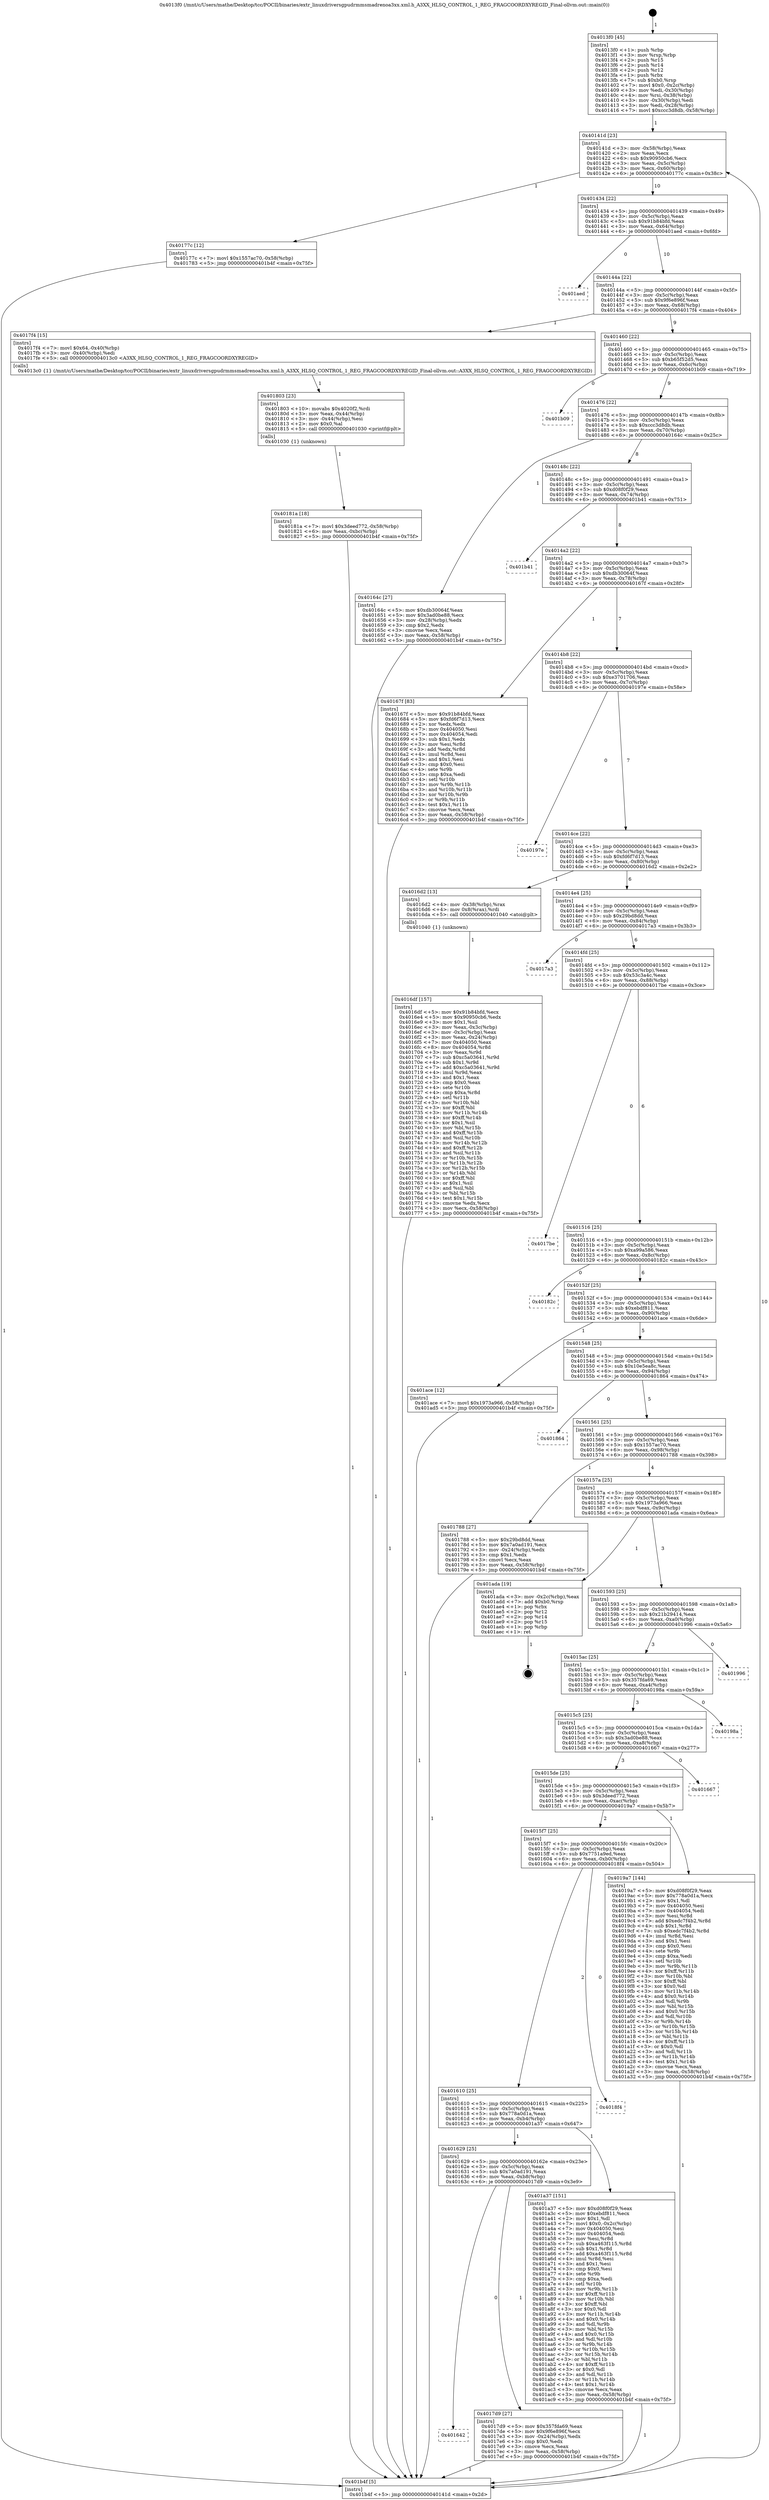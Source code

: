 digraph "0x4013f0" {
  label = "0x4013f0 (/mnt/c/Users/mathe/Desktop/tcc/POCII/binaries/extr_linuxdriversgpudrmmsmadrenoa3xx.xml.h_A3XX_HLSQ_CONTROL_1_REG_FRAGCOORDXYREGID_Final-ollvm.out::main(0))"
  labelloc = "t"
  node[shape=record]

  Entry [label="",width=0.3,height=0.3,shape=circle,fillcolor=black,style=filled]
  "0x40141d" [label="{
     0x40141d [23]\l
     | [instrs]\l
     &nbsp;&nbsp;0x40141d \<+3\>: mov -0x58(%rbp),%eax\l
     &nbsp;&nbsp;0x401420 \<+2\>: mov %eax,%ecx\l
     &nbsp;&nbsp;0x401422 \<+6\>: sub $0x90950cb6,%ecx\l
     &nbsp;&nbsp;0x401428 \<+3\>: mov %eax,-0x5c(%rbp)\l
     &nbsp;&nbsp;0x40142b \<+3\>: mov %ecx,-0x60(%rbp)\l
     &nbsp;&nbsp;0x40142e \<+6\>: je 000000000040177c \<main+0x38c\>\l
  }"]
  "0x40177c" [label="{
     0x40177c [12]\l
     | [instrs]\l
     &nbsp;&nbsp;0x40177c \<+7\>: movl $0x1557ac70,-0x58(%rbp)\l
     &nbsp;&nbsp;0x401783 \<+5\>: jmp 0000000000401b4f \<main+0x75f\>\l
  }"]
  "0x401434" [label="{
     0x401434 [22]\l
     | [instrs]\l
     &nbsp;&nbsp;0x401434 \<+5\>: jmp 0000000000401439 \<main+0x49\>\l
     &nbsp;&nbsp;0x401439 \<+3\>: mov -0x5c(%rbp),%eax\l
     &nbsp;&nbsp;0x40143c \<+5\>: sub $0x91b84bfd,%eax\l
     &nbsp;&nbsp;0x401441 \<+3\>: mov %eax,-0x64(%rbp)\l
     &nbsp;&nbsp;0x401444 \<+6\>: je 0000000000401aed \<main+0x6fd\>\l
  }"]
  Exit [label="",width=0.3,height=0.3,shape=circle,fillcolor=black,style=filled,peripheries=2]
  "0x401aed" [label="{
     0x401aed\l
  }", style=dashed]
  "0x40144a" [label="{
     0x40144a [22]\l
     | [instrs]\l
     &nbsp;&nbsp;0x40144a \<+5\>: jmp 000000000040144f \<main+0x5f\>\l
     &nbsp;&nbsp;0x40144f \<+3\>: mov -0x5c(%rbp),%eax\l
     &nbsp;&nbsp;0x401452 \<+5\>: sub $0x9f6e896f,%eax\l
     &nbsp;&nbsp;0x401457 \<+3\>: mov %eax,-0x68(%rbp)\l
     &nbsp;&nbsp;0x40145a \<+6\>: je 00000000004017f4 \<main+0x404\>\l
  }"]
  "0x40181a" [label="{
     0x40181a [18]\l
     | [instrs]\l
     &nbsp;&nbsp;0x40181a \<+7\>: movl $0x3deed772,-0x58(%rbp)\l
     &nbsp;&nbsp;0x401821 \<+6\>: mov %eax,-0xbc(%rbp)\l
     &nbsp;&nbsp;0x401827 \<+5\>: jmp 0000000000401b4f \<main+0x75f\>\l
  }"]
  "0x4017f4" [label="{
     0x4017f4 [15]\l
     | [instrs]\l
     &nbsp;&nbsp;0x4017f4 \<+7\>: movl $0x64,-0x40(%rbp)\l
     &nbsp;&nbsp;0x4017fb \<+3\>: mov -0x40(%rbp),%edi\l
     &nbsp;&nbsp;0x4017fe \<+5\>: call 00000000004013c0 \<A3XX_HLSQ_CONTROL_1_REG_FRAGCOORDXYREGID\>\l
     | [calls]\l
     &nbsp;&nbsp;0x4013c0 \{1\} (/mnt/c/Users/mathe/Desktop/tcc/POCII/binaries/extr_linuxdriversgpudrmmsmadrenoa3xx.xml.h_A3XX_HLSQ_CONTROL_1_REG_FRAGCOORDXYREGID_Final-ollvm.out::A3XX_HLSQ_CONTROL_1_REG_FRAGCOORDXYREGID)\l
  }"]
  "0x401460" [label="{
     0x401460 [22]\l
     | [instrs]\l
     &nbsp;&nbsp;0x401460 \<+5\>: jmp 0000000000401465 \<main+0x75\>\l
     &nbsp;&nbsp;0x401465 \<+3\>: mov -0x5c(%rbp),%eax\l
     &nbsp;&nbsp;0x401468 \<+5\>: sub $0xb65f52d5,%eax\l
     &nbsp;&nbsp;0x40146d \<+3\>: mov %eax,-0x6c(%rbp)\l
     &nbsp;&nbsp;0x401470 \<+6\>: je 0000000000401b09 \<main+0x719\>\l
  }"]
  "0x401803" [label="{
     0x401803 [23]\l
     | [instrs]\l
     &nbsp;&nbsp;0x401803 \<+10\>: movabs $0x4020f2,%rdi\l
     &nbsp;&nbsp;0x40180d \<+3\>: mov %eax,-0x44(%rbp)\l
     &nbsp;&nbsp;0x401810 \<+3\>: mov -0x44(%rbp),%esi\l
     &nbsp;&nbsp;0x401813 \<+2\>: mov $0x0,%al\l
     &nbsp;&nbsp;0x401815 \<+5\>: call 0000000000401030 \<printf@plt\>\l
     | [calls]\l
     &nbsp;&nbsp;0x401030 \{1\} (unknown)\l
  }"]
  "0x401b09" [label="{
     0x401b09\l
  }", style=dashed]
  "0x401476" [label="{
     0x401476 [22]\l
     | [instrs]\l
     &nbsp;&nbsp;0x401476 \<+5\>: jmp 000000000040147b \<main+0x8b\>\l
     &nbsp;&nbsp;0x40147b \<+3\>: mov -0x5c(%rbp),%eax\l
     &nbsp;&nbsp;0x40147e \<+5\>: sub $0xccc3d8db,%eax\l
     &nbsp;&nbsp;0x401483 \<+3\>: mov %eax,-0x70(%rbp)\l
     &nbsp;&nbsp;0x401486 \<+6\>: je 000000000040164c \<main+0x25c\>\l
  }"]
  "0x401642" [label="{
     0x401642\l
  }", style=dashed]
  "0x40164c" [label="{
     0x40164c [27]\l
     | [instrs]\l
     &nbsp;&nbsp;0x40164c \<+5\>: mov $0xdb30064f,%eax\l
     &nbsp;&nbsp;0x401651 \<+5\>: mov $0x3ad0be88,%ecx\l
     &nbsp;&nbsp;0x401656 \<+3\>: mov -0x28(%rbp),%edx\l
     &nbsp;&nbsp;0x401659 \<+3\>: cmp $0x2,%edx\l
     &nbsp;&nbsp;0x40165c \<+3\>: cmovne %ecx,%eax\l
     &nbsp;&nbsp;0x40165f \<+3\>: mov %eax,-0x58(%rbp)\l
     &nbsp;&nbsp;0x401662 \<+5\>: jmp 0000000000401b4f \<main+0x75f\>\l
  }"]
  "0x40148c" [label="{
     0x40148c [22]\l
     | [instrs]\l
     &nbsp;&nbsp;0x40148c \<+5\>: jmp 0000000000401491 \<main+0xa1\>\l
     &nbsp;&nbsp;0x401491 \<+3\>: mov -0x5c(%rbp),%eax\l
     &nbsp;&nbsp;0x401494 \<+5\>: sub $0xd08f0f29,%eax\l
     &nbsp;&nbsp;0x401499 \<+3\>: mov %eax,-0x74(%rbp)\l
     &nbsp;&nbsp;0x40149c \<+6\>: je 0000000000401b41 \<main+0x751\>\l
  }"]
  "0x401b4f" [label="{
     0x401b4f [5]\l
     | [instrs]\l
     &nbsp;&nbsp;0x401b4f \<+5\>: jmp 000000000040141d \<main+0x2d\>\l
  }"]
  "0x4013f0" [label="{
     0x4013f0 [45]\l
     | [instrs]\l
     &nbsp;&nbsp;0x4013f0 \<+1\>: push %rbp\l
     &nbsp;&nbsp;0x4013f1 \<+3\>: mov %rsp,%rbp\l
     &nbsp;&nbsp;0x4013f4 \<+2\>: push %r15\l
     &nbsp;&nbsp;0x4013f6 \<+2\>: push %r14\l
     &nbsp;&nbsp;0x4013f8 \<+2\>: push %r12\l
     &nbsp;&nbsp;0x4013fa \<+1\>: push %rbx\l
     &nbsp;&nbsp;0x4013fb \<+7\>: sub $0xb0,%rsp\l
     &nbsp;&nbsp;0x401402 \<+7\>: movl $0x0,-0x2c(%rbp)\l
     &nbsp;&nbsp;0x401409 \<+3\>: mov %edi,-0x30(%rbp)\l
     &nbsp;&nbsp;0x40140c \<+4\>: mov %rsi,-0x38(%rbp)\l
     &nbsp;&nbsp;0x401410 \<+3\>: mov -0x30(%rbp),%edi\l
     &nbsp;&nbsp;0x401413 \<+3\>: mov %edi,-0x28(%rbp)\l
     &nbsp;&nbsp;0x401416 \<+7\>: movl $0xccc3d8db,-0x58(%rbp)\l
  }"]
  "0x4017d9" [label="{
     0x4017d9 [27]\l
     | [instrs]\l
     &nbsp;&nbsp;0x4017d9 \<+5\>: mov $0x357fda69,%eax\l
     &nbsp;&nbsp;0x4017de \<+5\>: mov $0x9f6e896f,%ecx\l
     &nbsp;&nbsp;0x4017e3 \<+3\>: mov -0x24(%rbp),%edx\l
     &nbsp;&nbsp;0x4017e6 \<+3\>: cmp $0x0,%edx\l
     &nbsp;&nbsp;0x4017e9 \<+3\>: cmove %ecx,%eax\l
     &nbsp;&nbsp;0x4017ec \<+3\>: mov %eax,-0x58(%rbp)\l
     &nbsp;&nbsp;0x4017ef \<+5\>: jmp 0000000000401b4f \<main+0x75f\>\l
  }"]
  "0x401b41" [label="{
     0x401b41\l
  }", style=dashed]
  "0x4014a2" [label="{
     0x4014a2 [22]\l
     | [instrs]\l
     &nbsp;&nbsp;0x4014a2 \<+5\>: jmp 00000000004014a7 \<main+0xb7\>\l
     &nbsp;&nbsp;0x4014a7 \<+3\>: mov -0x5c(%rbp),%eax\l
     &nbsp;&nbsp;0x4014aa \<+5\>: sub $0xdb30064f,%eax\l
     &nbsp;&nbsp;0x4014af \<+3\>: mov %eax,-0x78(%rbp)\l
     &nbsp;&nbsp;0x4014b2 \<+6\>: je 000000000040167f \<main+0x28f\>\l
  }"]
  "0x401629" [label="{
     0x401629 [25]\l
     | [instrs]\l
     &nbsp;&nbsp;0x401629 \<+5\>: jmp 000000000040162e \<main+0x23e\>\l
     &nbsp;&nbsp;0x40162e \<+3\>: mov -0x5c(%rbp),%eax\l
     &nbsp;&nbsp;0x401631 \<+5\>: sub $0x7a0ad191,%eax\l
     &nbsp;&nbsp;0x401636 \<+6\>: mov %eax,-0xb8(%rbp)\l
     &nbsp;&nbsp;0x40163c \<+6\>: je 00000000004017d9 \<main+0x3e9\>\l
  }"]
  "0x40167f" [label="{
     0x40167f [83]\l
     | [instrs]\l
     &nbsp;&nbsp;0x40167f \<+5\>: mov $0x91b84bfd,%eax\l
     &nbsp;&nbsp;0x401684 \<+5\>: mov $0xfd6f7d13,%ecx\l
     &nbsp;&nbsp;0x401689 \<+2\>: xor %edx,%edx\l
     &nbsp;&nbsp;0x40168b \<+7\>: mov 0x404050,%esi\l
     &nbsp;&nbsp;0x401692 \<+7\>: mov 0x404054,%edi\l
     &nbsp;&nbsp;0x401699 \<+3\>: sub $0x1,%edx\l
     &nbsp;&nbsp;0x40169c \<+3\>: mov %esi,%r8d\l
     &nbsp;&nbsp;0x40169f \<+3\>: add %edx,%r8d\l
     &nbsp;&nbsp;0x4016a2 \<+4\>: imul %r8d,%esi\l
     &nbsp;&nbsp;0x4016a6 \<+3\>: and $0x1,%esi\l
     &nbsp;&nbsp;0x4016a9 \<+3\>: cmp $0x0,%esi\l
     &nbsp;&nbsp;0x4016ac \<+4\>: sete %r9b\l
     &nbsp;&nbsp;0x4016b0 \<+3\>: cmp $0xa,%edi\l
     &nbsp;&nbsp;0x4016b3 \<+4\>: setl %r10b\l
     &nbsp;&nbsp;0x4016b7 \<+3\>: mov %r9b,%r11b\l
     &nbsp;&nbsp;0x4016ba \<+3\>: and %r10b,%r11b\l
     &nbsp;&nbsp;0x4016bd \<+3\>: xor %r10b,%r9b\l
     &nbsp;&nbsp;0x4016c0 \<+3\>: or %r9b,%r11b\l
     &nbsp;&nbsp;0x4016c3 \<+4\>: test $0x1,%r11b\l
     &nbsp;&nbsp;0x4016c7 \<+3\>: cmovne %ecx,%eax\l
     &nbsp;&nbsp;0x4016ca \<+3\>: mov %eax,-0x58(%rbp)\l
     &nbsp;&nbsp;0x4016cd \<+5\>: jmp 0000000000401b4f \<main+0x75f\>\l
  }"]
  "0x4014b8" [label="{
     0x4014b8 [22]\l
     | [instrs]\l
     &nbsp;&nbsp;0x4014b8 \<+5\>: jmp 00000000004014bd \<main+0xcd\>\l
     &nbsp;&nbsp;0x4014bd \<+3\>: mov -0x5c(%rbp),%eax\l
     &nbsp;&nbsp;0x4014c0 \<+5\>: sub $0xe3701706,%eax\l
     &nbsp;&nbsp;0x4014c5 \<+3\>: mov %eax,-0x7c(%rbp)\l
     &nbsp;&nbsp;0x4014c8 \<+6\>: je 000000000040197e \<main+0x58e\>\l
  }"]
  "0x401a37" [label="{
     0x401a37 [151]\l
     | [instrs]\l
     &nbsp;&nbsp;0x401a37 \<+5\>: mov $0xd08f0f29,%eax\l
     &nbsp;&nbsp;0x401a3c \<+5\>: mov $0xebdf811,%ecx\l
     &nbsp;&nbsp;0x401a41 \<+2\>: mov $0x1,%dl\l
     &nbsp;&nbsp;0x401a43 \<+7\>: movl $0x0,-0x2c(%rbp)\l
     &nbsp;&nbsp;0x401a4a \<+7\>: mov 0x404050,%esi\l
     &nbsp;&nbsp;0x401a51 \<+7\>: mov 0x404054,%edi\l
     &nbsp;&nbsp;0x401a58 \<+3\>: mov %esi,%r8d\l
     &nbsp;&nbsp;0x401a5b \<+7\>: sub $0xa463f115,%r8d\l
     &nbsp;&nbsp;0x401a62 \<+4\>: sub $0x1,%r8d\l
     &nbsp;&nbsp;0x401a66 \<+7\>: add $0xa463f115,%r8d\l
     &nbsp;&nbsp;0x401a6d \<+4\>: imul %r8d,%esi\l
     &nbsp;&nbsp;0x401a71 \<+3\>: and $0x1,%esi\l
     &nbsp;&nbsp;0x401a74 \<+3\>: cmp $0x0,%esi\l
     &nbsp;&nbsp;0x401a77 \<+4\>: sete %r9b\l
     &nbsp;&nbsp;0x401a7b \<+3\>: cmp $0xa,%edi\l
     &nbsp;&nbsp;0x401a7e \<+4\>: setl %r10b\l
     &nbsp;&nbsp;0x401a82 \<+3\>: mov %r9b,%r11b\l
     &nbsp;&nbsp;0x401a85 \<+4\>: xor $0xff,%r11b\l
     &nbsp;&nbsp;0x401a89 \<+3\>: mov %r10b,%bl\l
     &nbsp;&nbsp;0x401a8c \<+3\>: xor $0xff,%bl\l
     &nbsp;&nbsp;0x401a8f \<+3\>: xor $0x0,%dl\l
     &nbsp;&nbsp;0x401a92 \<+3\>: mov %r11b,%r14b\l
     &nbsp;&nbsp;0x401a95 \<+4\>: and $0x0,%r14b\l
     &nbsp;&nbsp;0x401a99 \<+3\>: and %dl,%r9b\l
     &nbsp;&nbsp;0x401a9c \<+3\>: mov %bl,%r15b\l
     &nbsp;&nbsp;0x401a9f \<+4\>: and $0x0,%r15b\l
     &nbsp;&nbsp;0x401aa3 \<+3\>: and %dl,%r10b\l
     &nbsp;&nbsp;0x401aa6 \<+3\>: or %r9b,%r14b\l
     &nbsp;&nbsp;0x401aa9 \<+3\>: or %r10b,%r15b\l
     &nbsp;&nbsp;0x401aac \<+3\>: xor %r15b,%r14b\l
     &nbsp;&nbsp;0x401aaf \<+3\>: or %bl,%r11b\l
     &nbsp;&nbsp;0x401ab2 \<+4\>: xor $0xff,%r11b\l
     &nbsp;&nbsp;0x401ab6 \<+3\>: or $0x0,%dl\l
     &nbsp;&nbsp;0x401ab9 \<+3\>: and %dl,%r11b\l
     &nbsp;&nbsp;0x401abc \<+3\>: or %r11b,%r14b\l
     &nbsp;&nbsp;0x401abf \<+4\>: test $0x1,%r14b\l
     &nbsp;&nbsp;0x401ac3 \<+3\>: cmovne %ecx,%eax\l
     &nbsp;&nbsp;0x401ac6 \<+3\>: mov %eax,-0x58(%rbp)\l
     &nbsp;&nbsp;0x401ac9 \<+5\>: jmp 0000000000401b4f \<main+0x75f\>\l
  }"]
  "0x40197e" [label="{
     0x40197e\l
  }", style=dashed]
  "0x4014ce" [label="{
     0x4014ce [22]\l
     | [instrs]\l
     &nbsp;&nbsp;0x4014ce \<+5\>: jmp 00000000004014d3 \<main+0xe3\>\l
     &nbsp;&nbsp;0x4014d3 \<+3\>: mov -0x5c(%rbp),%eax\l
     &nbsp;&nbsp;0x4014d6 \<+5\>: sub $0xfd6f7d13,%eax\l
     &nbsp;&nbsp;0x4014db \<+3\>: mov %eax,-0x80(%rbp)\l
     &nbsp;&nbsp;0x4014de \<+6\>: je 00000000004016d2 \<main+0x2e2\>\l
  }"]
  "0x401610" [label="{
     0x401610 [25]\l
     | [instrs]\l
     &nbsp;&nbsp;0x401610 \<+5\>: jmp 0000000000401615 \<main+0x225\>\l
     &nbsp;&nbsp;0x401615 \<+3\>: mov -0x5c(%rbp),%eax\l
     &nbsp;&nbsp;0x401618 \<+5\>: sub $0x778a0d1a,%eax\l
     &nbsp;&nbsp;0x40161d \<+6\>: mov %eax,-0xb4(%rbp)\l
     &nbsp;&nbsp;0x401623 \<+6\>: je 0000000000401a37 \<main+0x647\>\l
  }"]
  "0x4016d2" [label="{
     0x4016d2 [13]\l
     | [instrs]\l
     &nbsp;&nbsp;0x4016d2 \<+4\>: mov -0x38(%rbp),%rax\l
     &nbsp;&nbsp;0x4016d6 \<+4\>: mov 0x8(%rax),%rdi\l
     &nbsp;&nbsp;0x4016da \<+5\>: call 0000000000401040 \<atoi@plt\>\l
     | [calls]\l
     &nbsp;&nbsp;0x401040 \{1\} (unknown)\l
  }"]
  "0x4014e4" [label="{
     0x4014e4 [25]\l
     | [instrs]\l
     &nbsp;&nbsp;0x4014e4 \<+5\>: jmp 00000000004014e9 \<main+0xf9\>\l
     &nbsp;&nbsp;0x4014e9 \<+3\>: mov -0x5c(%rbp),%eax\l
     &nbsp;&nbsp;0x4014ec \<+5\>: sub $0x29bd8dd,%eax\l
     &nbsp;&nbsp;0x4014f1 \<+6\>: mov %eax,-0x84(%rbp)\l
     &nbsp;&nbsp;0x4014f7 \<+6\>: je 00000000004017a3 \<main+0x3b3\>\l
  }"]
  "0x4016df" [label="{
     0x4016df [157]\l
     | [instrs]\l
     &nbsp;&nbsp;0x4016df \<+5\>: mov $0x91b84bfd,%ecx\l
     &nbsp;&nbsp;0x4016e4 \<+5\>: mov $0x90950cb6,%edx\l
     &nbsp;&nbsp;0x4016e9 \<+3\>: mov $0x1,%sil\l
     &nbsp;&nbsp;0x4016ec \<+3\>: mov %eax,-0x3c(%rbp)\l
     &nbsp;&nbsp;0x4016ef \<+3\>: mov -0x3c(%rbp),%eax\l
     &nbsp;&nbsp;0x4016f2 \<+3\>: mov %eax,-0x24(%rbp)\l
     &nbsp;&nbsp;0x4016f5 \<+7\>: mov 0x404050,%eax\l
     &nbsp;&nbsp;0x4016fc \<+8\>: mov 0x404054,%r8d\l
     &nbsp;&nbsp;0x401704 \<+3\>: mov %eax,%r9d\l
     &nbsp;&nbsp;0x401707 \<+7\>: sub $0xc5a03641,%r9d\l
     &nbsp;&nbsp;0x40170e \<+4\>: sub $0x1,%r9d\l
     &nbsp;&nbsp;0x401712 \<+7\>: add $0xc5a03641,%r9d\l
     &nbsp;&nbsp;0x401719 \<+4\>: imul %r9d,%eax\l
     &nbsp;&nbsp;0x40171d \<+3\>: and $0x1,%eax\l
     &nbsp;&nbsp;0x401720 \<+3\>: cmp $0x0,%eax\l
     &nbsp;&nbsp;0x401723 \<+4\>: sete %r10b\l
     &nbsp;&nbsp;0x401727 \<+4\>: cmp $0xa,%r8d\l
     &nbsp;&nbsp;0x40172b \<+4\>: setl %r11b\l
     &nbsp;&nbsp;0x40172f \<+3\>: mov %r10b,%bl\l
     &nbsp;&nbsp;0x401732 \<+3\>: xor $0xff,%bl\l
     &nbsp;&nbsp;0x401735 \<+3\>: mov %r11b,%r14b\l
     &nbsp;&nbsp;0x401738 \<+4\>: xor $0xff,%r14b\l
     &nbsp;&nbsp;0x40173c \<+4\>: xor $0x1,%sil\l
     &nbsp;&nbsp;0x401740 \<+3\>: mov %bl,%r15b\l
     &nbsp;&nbsp;0x401743 \<+4\>: and $0xff,%r15b\l
     &nbsp;&nbsp;0x401747 \<+3\>: and %sil,%r10b\l
     &nbsp;&nbsp;0x40174a \<+3\>: mov %r14b,%r12b\l
     &nbsp;&nbsp;0x40174d \<+4\>: and $0xff,%r12b\l
     &nbsp;&nbsp;0x401751 \<+3\>: and %sil,%r11b\l
     &nbsp;&nbsp;0x401754 \<+3\>: or %r10b,%r15b\l
     &nbsp;&nbsp;0x401757 \<+3\>: or %r11b,%r12b\l
     &nbsp;&nbsp;0x40175a \<+3\>: xor %r12b,%r15b\l
     &nbsp;&nbsp;0x40175d \<+3\>: or %r14b,%bl\l
     &nbsp;&nbsp;0x401760 \<+3\>: xor $0xff,%bl\l
     &nbsp;&nbsp;0x401763 \<+4\>: or $0x1,%sil\l
     &nbsp;&nbsp;0x401767 \<+3\>: and %sil,%bl\l
     &nbsp;&nbsp;0x40176a \<+3\>: or %bl,%r15b\l
     &nbsp;&nbsp;0x40176d \<+4\>: test $0x1,%r15b\l
     &nbsp;&nbsp;0x401771 \<+3\>: cmovne %edx,%ecx\l
     &nbsp;&nbsp;0x401774 \<+3\>: mov %ecx,-0x58(%rbp)\l
     &nbsp;&nbsp;0x401777 \<+5\>: jmp 0000000000401b4f \<main+0x75f\>\l
  }"]
  "0x4018f4" [label="{
     0x4018f4\l
  }", style=dashed]
  "0x4017a3" [label="{
     0x4017a3\l
  }", style=dashed]
  "0x4014fd" [label="{
     0x4014fd [25]\l
     | [instrs]\l
     &nbsp;&nbsp;0x4014fd \<+5\>: jmp 0000000000401502 \<main+0x112\>\l
     &nbsp;&nbsp;0x401502 \<+3\>: mov -0x5c(%rbp),%eax\l
     &nbsp;&nbsp;0x401505 \<+5\>: sub $0x53c3a4c,%eax\l
     &nbsp;&nbsp;0x40150a \<+6\>: mov %eax,-0x88(%rbp)\l
     &nbsp;&nbsp;0x401510 \<+6\>: je 00000000004017be \<main+0x3ce\>\l
  }"]
  "0x4015f7" [label="{
     0x4015f7 [25]\l
     | [instrs]\l
     &nbsp;&nbsp;0x4015f7 \<+5\>: jmp 00000000004015fc \<main+0x20c\>\l
     &nbsp;&nbsp;0x4015fc \<+3\>: mov -0x5c(%rbp),%eax\l
     &nbsp;&nbsp;0x4015ff \<+5\>: sub $0x7751a9ed,%eax\l
     &nbsp;&nbsp;0x401604 \<+6\>: mov %eax,-0xb0(%rbp)\l
     &nbsp;&nbsp;0x40160a \<+6\>: je 00000000004018f4 \<main+0x504\>\l
  }"]
  "0x4017be" [label="{
     0x4017be\l
  }", style=dashed]
  "0x401516" [label="{
     0x401516 [25]\l
     | [instrs]\l
     &nbsp;&nbsp;0x401516 \<+5\>: jmp 000000000040151b \<main+0x12b\>\l
     &nbsp;&nbsp;0x40151b \<+3\>: mov -0x5c(%rbp),%eax\l
     &nbsp;&nbsp;0x40151e \<+5\>: sub $0xa99a586,%eax\l
     &nbsp;&nbsp;0x401523 \<+6\>: mov %eax,-0x8c(%rbp)\l
     &nbsp;&nbsp;0x401529 \<+6\>: je 000000000040182c \<main+0x43c\>\l
  }"]
  "0x4019a7" [label="{
     0x4019a7 [144]\l
     | [instrs]\l
     &nbsp;&nbsp;0x4019a7 \<+5\>: mov $0xd08f0f29,%eax\l
     &nbsp;&nbsp;0x4019ac \<+5\>: mov $0x778a0d1a,%ecx\l
     &nbsp;&nbsp;0x4019b1 \<+2\>: mov $0x1,%dl\l
     &nbsp;&nbsp;0x4019b3 \<+7\>: mov 0x404050,%esi\l
     &nbsp;&nbsp;0x4019ba \<+7\>: mov 0x404054,%edi\l
     &nbsp;&nbsp;0x4019c1 \<+3\>: mov %esi,%r8d\l
     &nbsp;&nbsp;0x4019c4 \<+7\>: add $0xedc7f4b2,%r8d\l
     &nbsp;&nbsp;0x4019cb \<+4\>: sub $0x1,%r8d\l
     &nbsp;&nbsp;0x4019cf \<+7\>: sub $0xedc7f4b2,%r8d\l
     &nbsp;&nbsp;0x4019d6 \<+4\>: imul %r8d,%esi\l
     &nbsp;&nbsp;0x4019da \<+3\>: and $0x1,%esi\l
     &nbsp;&nbsp;0x4019dd \<+3\>: cmp $0x0,%esi\l
     &nbsp;&nbsp;0x4019e0 \<+4\>: sete %r9b\l
     &nbsp;&nbsp;0x4019e4 \<+3\>: cmp $0xa,%edi\l
     &nbsp;&nbsp;0x4019e7 \<+4\>: setl %r10b\l
     &nbsp;&nbsp;0x4019eb \<+3\>: mov %r9b,%r11b\l
     &nbsp;&nbsp;0x4019ee \<+4\>: xor $0xff,%r11b\l
     &nbsp;&nbsp;0x4019f2 \<+3\>: mov %r10b,%bl\l
     &nbsp;&nbsp;0x4019f5 \<+3\>: xor $0xff,%bl\l
     &nbsp;&nbsp;0x4019f8 \<+3\>: xor $0x0,%dl\l
     &nbsp;&nbsp;0x4019fb \<+3\>: mov %r11b,%r14b\l
     &nbsp;&nbsp;0x4019fe \<+4\>: and $0x0,%r14b\l
     &nbsp;&nbsp;0x401a02 \<+3\>: and %dl,%r9b\l
     &nbsp;&nbsp;0x401a05 \<+3\>: mov %bl,%r15b\l
     &nbsp;&nbsp;0x401a08 \<+4\>: and $0x0,%r15b\l
     &nbsp;&nbsp;0x401a0c \<+3\>: and %dl,%r10b\l
     &nbsp;&nbsp;0x401a0f \<+3\>: or %r9b,%r14b\l
     &nbsp;&nbsp;0x401a12 \<+3\>: or %r10b,%r15b\l
     &nbsp;&nbsp;0x401a15 \<+3\>: xor %r15b,%r14b\l
     &nbsp;&nbsp;0x401a18 \<+3\>: or %bl,%r11b\l
     &nbsp;&nbsp;0x401a1b \<+4\>: xor $0xff,%r11b\l
     &nbsp;&nbsp;0x401a1f \<+3\>: or $0x0,%dl\l
     &nbsp;&nbsp;0x401a22 \<+3\>: and %dl,%r11b\l
     &nbsp;&nbsp;0x401a25 \<+3\>: or %r11b,%r14b\l
     &nbsp;&nbsp;0x401a28 \<+4\>: test $0x1,%r14b\l
     &nbsp;&nbsp;0x401a2c \<+3\>: cmovne %ecx,%eax\l
     &nbsp;&nbsp;0x401a2f \<+3\>: mov %eax,-0x58(%rbp)\l
     &nbsp;&nbsp;0x401a32 \<+5\>: jmp 0000000000401b4f \<main+0x75f\>\l
  }"]
  "0x40182c" [label="{
     0x40182c\l
  }", style=dashed]
  "0x40152f" [label="{
     0x40152f [25]\l
     | [instrs]\l
     &nbsp;&nbsp;0x40152f \<+5\>: jmp 0000000000401534 \<main+0x144\>\l
     &nbsp;&nbsp;0x401534 \<+3\>: mov -0x5c(%rbp),%eax\l
     &nbsp;&nbsp;0x401537 \<+5\>: sub $0xebdf811,%eax\l
     &nbsp;&nbsp;0x40153c \<+6\>: mov %eax,-0x90(%rbp)\l
     &nbsp;&nbsp;0x401542 \<+6\>: je 0000000000401ace \<main+0x6de\>\l
  }"]
  "0x4015de" [label="{
     0x4015de [25]\l
     | [instrs]\l
     &nbsp;&nbsp;0x4015de \<+5\>: jmp 00000000004015e3 \<main+0x1f3\>\l
     &nbsp;&nbsp;0x4015e3 \<+3\>: mov -0x5c(%rbp),%eax\l
     &nbsp;&nbsp;0x4015e6 \<+5\>: sub $0x3deed772,%eax\l
     &nbsp;&nbsp;0x4015eb \<+6\>: mov %eax,-0xac(%rbp)\l
     &nbsp;&nbsp;0x4015f1 \<+6\>: je 00000000004019a7 \<main+0x5b7\>\l
  }"]
  "0x401ace" [label="{
     0x401ace [12]\l
     | [instrs]\l
     &nbsp;&nbsp;0x401ace \<+7\>: movl $0x1973a966,-0x58(%rbp)\l
     &nbsp;&nbsp;0x401ad5 \<+5\>: jmp 0000000000401b4f \<main+0x75f\>\l
  }"]
  "0x401548" [label="{
     0x401548 [25]\l
     | [instrs]\l
     &nbsp;&nbsp;0x401548 \<+5\>: jmp 000000000040154d \<main+0x15d\>\l
     &nbsp;&nbsp;0x40154d \<+3\>: mov -0x5c(%rbp),%eax\l
     &nbsp;&nbsp;0x401550 \<+5\>: sub $0x10e5ea8c,%eax\l
     &nbsp;&nbsp;0x401555 \<+6\>: mov %eax,-0x94(%rbp)\l
     &nbsp;&nbsp;0x40155b \<+6\>: je 0000000000401864 \<main+0x474\>\l
  }"]
  "0x401667" [label="{
     0x401667\l
  }", style=dashed]
  "0x401864" [label="{
     0x401864\l
  }", style=dashed]
  "0x401561" [label="{
     0x401561 [25]\l
     | [instrs]\l
     &nbsp;&nbsp;0x401561 \<+5\>: jmp 0000000000401566 \<main+0x176\>\l
     &nbsp;&nbsp;0x401566 \<+3\>: mov -0x5c(%rbp),%eax\l
     &nbsp;&nbsp;0x401569 \<+5\>: sub $0x1557ac70,%eax\l
     &nbsp;&nbsp;0x40156e \<+6\>: mov %eax,-0x98(%rbp)\l
     &nbsp;&nbsp;0x401574 \<+6\>: je 0000000000401788 \<main+0x398\>\l
  }"]
  "0x4015c5" [label="{
     0x4015c5 [25]\l
     | [instrs]\l
     &nbsp;&nbsp;0x4015c5 \<+5\>: jmp 00000000004015ca \<main+0x1da\>\l
     &nbsp;&nbsp;0x4015ca \<+3\>: mov -0x5c(%rbp),%eax\l
     &nbsp;&nbsp;0x4015cd \<+5\>: sub $0x3ad0be88,%eax\l
     &nbsp;&nbsp;0x4015d2 \<+6\>: mov %eax,-0xa8(%rbp)\l
     &nbsp;&nbsp;0x4015d8 \<+6\>: je 0000000000401667 \<main+0x277\>\l
  }"]
  "0x401788" [label="{
     0x401788 [27]\l
     | [instrs]\l
     &nbsp;&nbsp;0x401788 \<+5\>: mov $0x29bd8dd,%eax\l
     &nbsp;&nbsp;0x40178d \<+5\>: mov $0x7a0ad191,%ecx\l
     &nbsp;&nbsp;0x401792 \<+3\>: mov -0x24(%rbp),%edx\l
     &nbsp;&nbsp;0x401795 \<+3\>: cmp $0x1,%edx\l
     &nbsp;&nbsp;0x401798 \<+3\>: cmovl %ecx,%eax\l
     &nbsp;&nbsp;0x40179b \<+3\>: mov %eax,-0x58(%rbp)\l
     &nbsp;&nbsp;0x40179e \<+5\>: jmp 0000000000401b4f \<main+0x75f\>\l
  }"]
  "0x40157a" [label="{
     0x40157a [25]\l
     | [instrs]\l
     &nbsp;&nbsp;0x40157a \<+5\>: jmp 000000000040157f \<main+0x18f\>\l
     &nbsp;&nbsp;0x40157f \<+3\>: mov -0x5c(%rbp),%eax\l
     &nbsp;&nbsp;0x401582 \<+5\>: sub $0x1973a966,%eax\l
     &nbsp;&nbsp;0x401587 \<+6\>: mov %eax,-0x9c(%rbp)\l
     &nbsp;&nbsp;0x40158d \<+6\>: je 0000000000401ada \<main+0x6ea\>\l
  }"]
  "0x40198a" [label="{
     0x40198a\l
  }", style=dashed]
  "0x401ada" [label="{
     0x401ada [19]\l
     | [instrs]\l
     &nbsp;&nbsp;0x401ada \<+3\>: mov -0x2c(%rbp),%eax\l
     &nbsp;&nbsp;0x401add \<+7\>: add $0xb0,%rsp\l
     &nbsp;&nbsp;0x401ae4 \<+1\>: pop %rbx\l
     &nbsp;&nbsp;0x401ae5 \<+2\>: pop %r12\l
     &nbsp;&nbsp;0x401ae7 \<+2\>: pop %r14\l
     &nbsp;&nbsp;0x401ae9 \<+2\>: pop %r15\l
     &nbsp;&nbsp;0x401aeb \<+1\>: pop %rbp\l
     &nbsp;&nbsp;0x401aec \<+1\>: ret\l
  }"]
  "0x401593" [label="{
     0x401593 [25]\l
     | [instrs]\l
     &nbsp;&nbsp;0x401593 \<+5\>: jmp 0000000000401598 \<main+0x1a8\>\l
     &nbsp;&nbsp;0x401598 \<+3\>: mov -0x5c(%rbp),%eax\l
     &nbsp;&nbsp;0x40159b \<+5\>: sub $0x21b29414,%eax\l
     &nbsp;&nbsp;0x4015a0 \<+6\>: mov %eax,-0xa0(%rbp)\l
     &nbsp;&nbsp;0x4015a6 \<+6\>: je 0000000000401996 \<main+0x5a6\>\l
  }"]
  "0x4015ac" [label="{
     0x4015ac [25]\l
     | [instrs]\l
     &nbsp;&nbsp;0x4015ac \<+5\>: jmp 00000000004015b1 \<main+0x1c1\>\l
     &nbsp;&nbsp;0x4015b1 \<+3\>: mov -0x5c(%rbp),%eax\l
     &nbsp;&nbsp;0x4015b4 \<+5\>: sub $0x357fda69,%eax\l
     &nbsp;&nbsp;0x4015b9 \<+6\>: mov %eax,-0xa4(%rbp)\l
     &nbsp;&nbsp;0x4015bf \<+6\>: je 000000000040198a \<main+0x59a\>\l
  }"]
  "0x401996" [label="{
     0x401996\l
  }", style=dashed]
  Entry -> "0x4013f0" [label=" 1"]
  "0x40141d" -> "0x40177c" [label=" 1"]
  "0x40141d" -> "0x401434" [label=" 10"]
  "0x401ada" -> Exit [label=" 1"]
  "0x401434" -> "0x401aed" [label=" 0"]
  "0x401434" -> "0x40144a" [label=" 10"]
  "0x401ace" -> "0x401b4f" [label=" 1"]
  "0x40144a" -> "0x4017f4" [label=" 1"]
  "0x40144a" -> "0x401460" [label=" 9"]
  "0x401a37" -> "0x401b4f" [label=" 1"]
  "0x401460" -> "0x401b09" [label=" 0"]
  "0x401460" -> "0x401476" [label=" 9"]
  "0x4019a7" -> "0x401b4f" [label=" 1"]
  "0x401476" -> "0x40164c" [label=" 1"]
  "0x401476" -> "0x40148c" [label=" 8"]
  "0x40164c" -> "0x401b4f" [label=" 1"]
  "0x4013f0" -> "0x40141d" [label=" 1"]
  "0x401b4f" -> "0x40141d" [label=" 10"]
  "0x40181a" -> "0x401b4f" [label=" 1"]
  "0x40148c" -> "0x401b41" [label=" 0"]
  "0x40148c" -> "0x4014a2" [label=" 8"]
  "0x401803" -> "0x40181a" [label=" 1"]
  "0x4014a2" -> "0x40167f" [label=" 1"]
  "0x4014a2" -> "0x4014b8" [label=" 7"]
  "0x40167f" -> "0x401b4f" [label=" 1"]
  "0x4017d9" -> "0x401b4f" [label=" 1"]
  "0x4014b8" -> "0x40197e" [label=" 0"]
  "0x4014b8" -> "0x4014ce" [label=" 7"]
  "0x401629" -> "0x401642" [label=" 0"]
  "0x4014ce" -> "0x4016d2" [label=" 1"]
  "0x4014ce" -> "0x4014e4" [label=" 6"]
  "0x4016d2" -> "0x4016df" [label=" 1"]
  "0x4016df" -> "0x401b4f" [label=" 1"]
  "0x40177c" -> "0x401b4f" [label=" 1"]
  "0x4017f4" -> "0x401803" [label=" 1"]
  "0x4014e4" -> "0x4017a3" [label=" 0"]
  "0x4014e4" -> "0x4014fd" [label=" 6"]
  "0x401610" -> "0x401629" [label=" 1"]
  "0x4014fd" -> "0x4017be" [label=" 0"]
  "0x4014fd" -> "0x401516" [label=" 6"]
  "0x401629" -> "0x4017d9" [label=" 1"]
  "0x401516" -> "0x40182c" [label=" 0"]
  "0x401516" -> "0x40152f" [label=" 6"]
  "0x4015f7" -> "0x401610" [label=" 2"]
  "0x40152f" -> "0x401ace" [label=" 1"]
  "0x40152f" -> "0x401548" [label=" 5"]
  "0x401610" -> "0x401a37" [label=" 1"]
  "0x401548" -> "0x401864" [label=" 0"]
  "0x401548" -> "0x401561" [label=" 5"]
  "0x4015de" -> "0x4015f7" [label=" 2"]
  "0x401561" -> "0x401788" [label=" 1"]
  "0x401561" -> "0x40157a" [label=" 4"]
  "0x401788" -> "0x401b4f" [label=" 1"]
  "0x4015f7" -> "0x4018f4" [label=" 0"]
  "0x40157a" -> "0x401ada" [label=" 1"]
  "0x40157a" -> "0x401593" [label=" 3"]
  "0x4015c5" -> "0x4015de" [label=" 3"]
  "0x401593" -> "0x401996" [label=" 0"]
  "0x401593" -> "0x4015ac" [label=" 3"]
  "0x4015c5" -> "0x401667" [label=" 0"]
  "0x4015ac" -> "0x40198a" [label=" 0"]
  "0x4015ac" -> "0x4015c5" [label=" 3"]
  "0x4015de" -> "0x4019a7" [label=" 1"]
}
